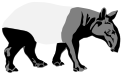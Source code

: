 <?xml version="1.0"?>
<!DOCTYPE ipe SYSTEM "ipe.dtd">
<ipe version="70212" creator="Ipe 7.2.13">
<info created="D:20200505092631" modified="D:20200505092631"/>
<ipestyle>
<opacity name="10%" value="0.1"/>
<opacity name="30%" value="0.3"/>
<opacity name="50%" value="0.5"/>
<opacity name="20%" value="0.2"/>
<opacity name="40%" value="0.4"/>
<opacity name="60%" value="0.6"/>
<opacity name="70%" value="0.7"/>
<opacity name="80%" value="0.8"/>
<opacity name="90%" value="0.9"/>
<layout paper="42 25" origin="0 0" frame="42 25" crop="no"/>
<pathstyle cap="0" join="0" fillrule="wind"/>
</ipestyle>
<page>
<layer name="alpha"/>
<view layers="alpha" active="alpha"/>
<group layer="alpha" matrix="1 0 0 -1 0 25.487">
<group matrix="1 0 0 1 -40.7207 -71.0356">
<group matrix="-0.14296 0 0 0.14296 43.2791 44.2441">
<path fill="0.949">
-172.534 200.798 m
-172.534 200.798
-167.063 199.733
-156.907 199.199 c
-146.75 198.664
-132.852 197.863
-121.093 194.655 c
-109.333 191.448
-95.4347 188.775
-88.753 188.241 c
-82.0712 187.706
-66.8369 187.706
-64.1642 187.439 c
-61.4915 187.172
-52.6716 188.508
-45.9899 190.913 c
-39.3081 193.319
-18.4611 204.01
-13.9175 208.553 c
-9.37394 213.097
10.9385 234.746
10.9385 234.746 c
10.9385 234.746
17.8876 244.1
17.8876 253.455 c
17.8876 262.809
-1.5376 290.904
-1.5376 290.904 c
-71.1132 289.536 l
-71.1132 289.536
-88.2184 294.347
-93.5638 294.614 c
-98.9092 294.881
-141.672 288.2
-141.672 288.2 c
h
</path>
<path fill="0.4">
-34.3366 297.452 m
-34.2284 299.908
-37.6824 311.798
-38.4628 314.008 c
-39.6701 317.426
-40.3402 318.434
-43.4738 321.548 c
-45.6013 323.663
-47.4263 325.927
-51.1108 331.025 c
-58.4298 341.15
-60.1132 344.007
-60.7283 347.345 c
-60.9689 348.651
-61.2745 349.415
-61.7836 349.984 c
-62.4986 350.783
-62.506 350.785
-65.1004 350.719 c
-66.5305 350.682
-68.1703 350.623
-68.7444 350.586 c
-69.6657 350.528
-69.806 350.598
-69.9389 351.182 c
-70.0438 351.642
-70.4906 352.044
-71.4086 352.505 c
-72.6757 353.14
-72.9206 353.166
-77.6225 353.157 c
-81.4021 353.15
-82.9091 353.044
-84.2371 352.691 c
-86.2561 352.153
-88.7752 350.902
-90.0009 349.827 c
-90.5349 349.359
-91.1688 349.065
-91.6447 349.065 c
-92.8731 349.065
-95.2699 348.046
-96.2778 347.096 c
-97.2318 346.196
-97.4545 345.269
-96.9454 344.318 c
-96.5888 343.652
-94.4705 342.334
-90.7291 340.45 c
-88.1079 339.131
-87.5281 338.733
-87.4528 338.201 c
-87.307 337.172
-86.9939 336.97
-84.2004 336.102 c
-78.8775 334.448
-74.2233 331.998
-72.3474 329.861 c
-71.4337 328.821
-68.5337 323.189
-67.1719 319.811 c
-65.6038 315.922
-65.1059 313.382
-65.2583 310.049 c
-65.365 307.717
-65.5529 306.667
-66.19 304.839 c
-67.1085 302.205
-68.6571 296.255
-69.2784 292.973 c
-69.5126 291.736
-69.878 290.204
-69.9459 289.886 c
-70.0475 289.41
-68.2827 287.721
-66.9695 286.594 c
-64.9897 284.894
-65.7021 286.514
-64.8976 283.845 c
-39.5598 290.815
-36.3037 294.441
-34.3366 297.452 c
h
-138.773 288.608 m
-138.773 288.608
-131.801 290.226
-127.832 290.654 c
-123.754 291.094
-120.477 291.567
-120.294 291.742 c
-120.109 291.919
-119.739 294.096
-119.43 296.812 c
-118.197 307.682
-117.114 314.303
-116.151 316.857 c
-115.809 317.764
-114.671 320.219
-113.621 322.313 c
-112.572 324.407
-111.178 327.427
-110.523 329.025 c
-109.373 331.834
-109.339 331.995
-109.513 333.849 c
-109.691 335.743
-109.681 335.785
-108.739 337.154 c
-107.589 338.826
-107.511 339.883
-108.446 341.155 c
-108.809 341.649
-109.434 342.582
-109.835 343.227 c
-111.265 345.531
-112.236 346.306
-114.267 346.767 c
-115.624 347.075
-116.261 347.367
-116.648 347.858 c
-116.94 348.227
-117.435 348.858
-117.749 349.26 c
-118.303 349.969
-118.394 349.99
-120.792 349.967 c
-122.855 349.947
-123.673 349.801
-125.744 349.084 c
-128.226 348.224 l
-129.897 348.644 l
-132.016 349.176
-132.794 348.925
-133.397 347.512 c
-133.833 346.491 l
-136.278 346.331 l
-139.046 346.149
-139.8 345.821
-139.8 344.797 c
-139.8 343.291
-134.68 338.754
-132.976 338.749 c
-132.134 338.747
-132.062 338.657
-130.793 336.034 c
-128.688 331.682
-128.665 331.199
-130.26 324.799 c
-131.155 321.209
-132.102 318.515
-132.976 317.076 c
-133.293 316.553
-135.445 314.185
-137.757 311.815 c
-141.432 308.047
-147.601 303.066
-147.601 303.066 c
h
</path>
<path fill="0.501">
-6.34883 365.085 m
-7.42069 364.738
-9.02803 364
-9.92071 363.445 c
-11.7293 362.32
-11.8324 362.309
-17.1184 362.692 c
-20.4258 362.931
-22.2101 362.553
-23.312 361.38 c
-24.1443 360.494
-23.9343 359.953
-21.6662 357.141 c
-20.3091 355.458
-19.1832 354.384
-17.8276 353.48 c
-16.1141 352.337
-15.9093 352.11
-15.9093 351.356 c
-15.9093 350.299
-15.5056 349.699
-13.1259 347.219 c
-10.4786 344.46
-9.9722 343.406
-10.0121 340.736 c
-10.0905 335.498
-12.5557 327.912
-15.6869 323.274 c
-17.2702 320.929
-26.5544 309.589
-28.8739 307.168 c
-30.1108 305.876
-31.7777 304.318
-32.5781 303.704 c
-34.4416 302.275
-39.2037 299.252
-39.3538 299.402 c
-48.386 291.815
-67.6792 287.171
-67.6792 287.171 c
-67.6792 287.171
-65.3723 285.462
-64.5678 282.793 c
-63.2693 278.485
-60.0689 273.207
-56.431 269.373 c
-52.6326 265.37
-48.828 262.809
-44.2198 261.154 c
-41.0995 260.033
-39.2687 259.604
-33.2395 258.578 c
-30.6202 258.133
-24.3694 257.005
-19.3489 256.072 c
7.27631 251.122
10.2076 250.875
16.2079 253.076 c
17.8959 253.703 l
17.6168 256.843 l
17.3546 262.468
15.8155 267.168
12.3085 273.053 c
10.2945 276.433
5.07728 284.295
1.77112 288.932 c
0.411902 290.839 l
1.1506 292.485 l
1.56932 293.418
1.97549 294.916
2.08833 295.944 c
2.35072 298.335
3.00305 299.278
6.13585 301.798 c
9.95722 304.871
11.4258 306.851
12.2601 310.054 c
12.7689 312.007
12.7799 316.144
12.2821 318.247 c
11.7847 320.348
10.3365 324.497
8.9577 327.772 c
7.71497 330.723
7.56998 331.996
8.16553 334.723 c
8.486 336.19
8.47295 336.733
8.05277 339.412 c
7.79144 341.078
7.65843 342.772
7.75717 343.177 c
7.85597 343.581
8.41525 344.956
9.00008 346.232 c
10.4677 349.435
10.4616 350.577
8.95938 353.838 c
7.84426 356.259
7.83188 356.318
7.98534 358.493 c
8.13623 360.63
8.1207 360.711
7.45715 361.233 c
7.08112 361.529
6.39575 361.771
5.93405 361.771 c
5.2415 361.771
4.94967 361.976
4.26606 362.946 c
3.17908 364.488
2.23581 364.939
-0.813268 365.371 c
-4.05461 365.83
-4.04487 365.831
-6.34881 365.085 c
h
-171.617 362.696 m
-173.133 362.05
-173.282 362.035
-174.924 362.357 c
-175.87 362.543
-178.311 362.695
-180.348 362.696 c
-183.736 362.697
-184.165 362.642
-185.375 362.052 c
-186.103 361.698
-187.364 360.721
-188.178 359.882 c
-189.523 358.496
-189.802 358.332
-191.221 358.098 c
-192.08 357.957
-193.736 357.505
-194.9 357.094 c
-196.831 356.412
-197.024 356.28
-197.104 355.58 c
-197.178 354.935
-196.934 354.569
-195.565 353.266 c
-194.67 352.414
-193.41 351.408
-192.765 351.031 c
-192.029 350.599
-191.593 350.156
-191.593 349.839 c
-191.593 348.968
-190.706 348.393
-188.029 347.526 c
-182.567 345.758
-180.797 344.163
-177.594 338.12 c
-172.629 328.754
-172.512 327.506
-175.183 312.328 c
-177.495 299.183
-177.651 297.146
-176.908 289.843 c
-176.663 287.435
-176.612 285.878
-176.767 285.587 c
-177.243 284.698
-179.165 283.192
-181.007 282.265 c
-182.032 281.749
-183.672 280.835
-184.652 280.234 c
-187.325 278.595
-187.952 278.403
-191.934 278.004 c
-193.949 277.803
-196.274 277.446
-197.101 277.213 c
-198.458 276.83
-205.085 274.168
-207.938 272.86 c
-208.984 272.381
-209.144 272.372
-210.03 272.742 c
-210.558 272.962
-212.191 273.908
-213.66 274.843 c
-217.512 277.296
-219.366 278.077
-224.069 279.228 c
-230.872 280.894
-235.219 282.626
-239.33 285.31 c
-242.395 287.311
-243.861 288.939
-246.352 293.111 c
-250.112 299.409
-251.989 301.49
-254.85 302.533 c
-255.711 302.847
-256.416 303.152
-256.416 303.21 c
-256.416 303.267
-256.243 303.728
-256.032 304.233 c
-255.497 305.514
-255.111 307.787
-255.28 308.663 c
-255.468 309.639
-257.501 311.868
-259.009 312.752 c
-260.138 313.413
-260.501 313.472
-264.469 313.636 c
-268.213 313.791
-268.921 313.895
-270.418 314.508 c
-271.353 314.891
-272.394 315.204
-272.733 315.204 c
-274.1 315.204
-274.959 313.325
-275.47 309.215 c
-275.797 306.583
-275.83 306.481
-276.961 304.616 c
-278.582 301.942
-279.648 296.255
-280.256 287.026 c
-280.895 277.336
-279.886 270.311
-277.042 264.648 c
-276.488 263.545
-275.899 261.897
-275.734 260.986 c
-275.096 257.467
-273.754 254.095
-271.94 251.45 c
-271.495 250.801
-270.071 249.134
-268.775 247.746 c
-267.48 246.358
-265.7 244.15
-264.821 242.841 c
-263.294 240.567
-259.855 233.985
-259.855 233.337 c
-259.855 233.168
-260.518 232.704
-261.328 232.307 c
-264.569 230.717
-266.812 227.791
-269.617 221.49 c
-271.641 216.944
-274.407 209.892
-274.407 209.276 c
-274.407 208.569
-273.923 208.525
-271.025 208.973 c
-265.565 209.818
-260.476 211.163
-258.003 212.417 c
-256.551 213.154
-252.429 215.839
-249.986 217.64 c
-248.186 218.966 l
-246.69 218.327 l
-245.194 217.689 l
-245.182 212.273 l
-245.172 207.275
-245.126 206.761
-244.592 205.605 c
-243.41 203.046
-241.318 201.169
-239.647 201.169 c
-237.989 201.169
-234.838 203.446
-233.309 205.749 c
-232.801 206.514
-231.964 208.351
-231.449 209.83 c
-230.322 213.07
-229.845 214.033
-229.196 214.38 c
-228.654 214.67
-226.268 213.891
-215.141 209.788 c
-204.328 205.801
-200.442 204.74
-192.783 203.681 c
-191.037 203.44
-187.287 202.769
-184.449 202.19 c
-173.927 200.045
-173.735 200.032
-167.837 201.042 c
-161.023 202.209
-157.573 203.439
-155.613 205.398 c
-154.692 206.32
-154.543 206.687
-153.778 209.943 c
-152.759 214.283
-152.289 215.301
-149.531 219.16 c
-146.056 224.024
-145.294 225.754
-143.414 233.051 c
-142.615 236.152
-141.782 238.737
-141.239 239.798 c
-140.755 240.744
-139.171 243.839
-137.718 246.677 c
-134.711 252.553
-134.032 254.411
-133.646 257.815 c
-133.445 259.589
-133.111 260.836
-132.386 262.515 c
-131.4 264.801 l
-131.401 272.209 l
-131.402 280.752
-133.659 285.806
-133.659 285.806 c
-134.852 288.689 l
-143.696 302.632 l
-144.241 303.765 l
-144.241 303.765
-145.3 306.182
-146.212 307.928 c
-147.832 311.028
-147.876 311.165
-148.06 313.749 c
-148.358 317.931
-149.162 321.137
-150.651 324.075 c
-151.018 324.8
-153.012 327.952
-155.081 331.08 c
-158.722 336.584
-160.277 339.287
-161.087 341.52 c
-161.397 342.375
-161.472 344.225
-161.461 350.791 c
-161.454 355.302
-161.533 359.469
-161.637 360.051 c
-161.817 361.056
-161.933 361.163
-163.931 362.168 c
-165.745 363.08
-166.309 363.236
-168.032 363.299 c
-169.69 363.36
-170.299 363.258
-171.617 362.696 c
h
</path>
<path fill="0">
-6.13028 364.308 m
-7.10919 363.998
-7.78393 363.635
-7.78393 363.418 c
-7.78393 363.217
-7.19155 362.404
-6.46757 361.612 c
-5.082 360.096
-1.99506 358.244
-0.866083 358.251 c
-0.0438628 358.256
0.192917 358.445
0.956737 359.703 c
1.31036 360.285
2.0029 361.208
2.49574 361.754 c
3.25195 362.592
3.33865 362.811
3.05124 363.158 c
2.45709 363.873
1.72096 364.123
-0.881273 364.492 c
-4.06693 364.944
-4.13236 364.941
-6.13028 364.308 c
h
-170.833 362.186 m
-171.234 362.033
-171.561 361.799
-171.561 361.666 c
-171.561 361.249
-169.654 359.291
-168.837 358.868 c
-168.064 358.468
-163.36 357.189
-162.664 357.189 c
-162.266 357.189
-162.18 358.373
-162.472 359.834 c
-162.621 360.578
-162.878 360.804
-164.391 361.517 c
-165.787 362.175
-166.535 362.353
-168.121 362.403 c
-169.213 362.437
-170.433 362.34
-170.833 362.186 c
h
-11.6204 361.77 m
-12.5099 361.447
-13.0803 361.437
-15.1958 361.704 c
-19.3292 362.225
-22.1953 361.813
-22.9557 360.588 c
-23.479 359.745
-18.1788 353.75
-16.9102 353.75 c
-16.3611 353.75
-13.5582 356.642
-12.7761 358.015 c
-12.2109 359.008
-11.8371 359.328
-10.7917 359.713 c
-9.05192 360.353
-8.97506 360.456
-9.53171 361.399 c
-10.0678 362.306
-10.1193 362.315
-11.6204 361.77 c
h
-176.253 360.298 m
-176.394 359.679
-176.469 358.238
-176.421 357.095 c
-176.31 354.497
-175.789 353.577
-173.715 352.317 c
-172.879 351.809
-171.975 351.15
-171.705 350.852 c
-170.949 350.016
-170.767 350.189
-170.767 351.746 c
-170.767 352.982
-170.67 353.258
-170.07 353.73 c
-169.137 354.465
-167.522 354.465
-166.838 353.731 c
-166.105 352.944
-166.005 352.119
-166.005 346.886 c
-166.005 342.062
-165.729 339.661
-165.016 338.282 c
-164.79 337.846
-163.899 336.653
-163.036 335.631 c
-160.766 332.945
-159.56 330.274
-158.733 326.108 c
-157.954 322.181
-157.345 320.703
-155.525 318.324 c
-153.22 315.312
-153.323 315.6
-153.481 312.63 c
-153.593 310.517
-153.509 309.452
-153.079 307.518 c
-152.386 304.396
-143.1 289.816
-142.663 289.264 c
-142.389 288.918
-145.545 291.939
-133.423 290.652 c
-125.201 289.779
-121.449 291.378
-121.389 291.432 c
-121.329 291.487
-119.869 298.182
-119.531 300.765 c
-118.591 307.939
-117.637 313.289
-116.925 315.382 c
-116.571 316.424
-115.135 319.618
-113.735 322.482 c
-110.169 329.77
-109.886 330.581
-110.08 332.932 c
-110.234 334.792
-110.218 334.86
-109.282 336.214 c
-108.756 336.975
-108.326 337.911
-108.326 338.295 c
-108.326 338.697
-108.802 339.647
-109.45 340.537 c
-110.069 341.387
-110.901 342.564
-111.3 343.153 c
-111.698 343.742
-112.187 344.224
-112.385 344.224 c
-112.583 344.224
-113.109 343.638
-113.555 342.921 c
-114.486 341.422
-116.131 340.132
-118.777 338.825 c
-122.257 337.105
-123.18 337.318
-125.432 340.363 c
-126.744 342.137
-127.376 342.528
-127.376 341.565 c
-127.376 340.737
-128.1 339.513
-129.436 338.085 c
-130.646 336.792 l
-129.516 334.553 l
-128.866 333.266
-128.266 331.612
-128.103 330.663 c
-127.835 329.098
-127.886 328.745
-129.075 323.984 c
-130.968 316.397
-131.419 315.574
-136.584 310.271 c
-140.158 306.601
-140.935 305.656
-141.645 304.112 c
-142.848 301.495
-142.843 301.502
-143.565 301.415 c
-144.351 301.319
-144.599 301.608
-145.22 303.346 c
-145.48 304.074
-146.41 306.038
-147.288 307.712 c
-148.883 310.755 l
-149.096 313.93 l
-149.329 317.383
-149.955 320.203
-151.026 322.622 c
-151.403 323.473
-153.39 326.724
-155.442 329.845 c
-159.181 335.534
-161.106 338.858
-161.936 341.06 c
-162.312 342.058
-162.372 343.162
-162.321 348.228 c
-162.261 354.217 l
-164.255 354.66 l
-166.435 355.145
-170.927 357.216
-172.289 358.363 c
-172.98 358.946
-173.149 359.285
-173.149 360.09 c
-173.149 361
-173.224 361.107
-173.975 361.257 c
-175.736 361.609
-175.977 361.508
-176.253 360.298 c
h
6.68436 360.457 m
6.43854 360.211
6.48987 356.657
6.74876 355.998 c
6.8841 355.654
7.00448 356.301
7.09335 357.851 c
7.22207 360.095
7.10035 360.872
6.68436 360.457 c
h
-8.1808 358.338 m
-9.18212 357.811
-15.1923 351.67
-15.1923 351.173 c
-15.1923 350.485
-14.5929 349.654
-12.568 347.532 c
-9.91467 344.751
-9.26758 343.407
-9.30195 340.749 c
-9.37305 335.247
-12.1282 326.943
-15.3889 322.404 c
-18.0452 318.705
-26.499 308.549
-29.07 305.967 c
-32.852 302.169
-39.2686 297.825
-40.4354 298.273 c
-40.8099 298.417
-40.7941 298.587
-40.2912 299.832 c
-38.173 305.075
-37.6898 308.897
-38.7393 312.108 c
-39.8216 315.419
-41.0002 317.328
-43.1495 319.252 c
-45.4272 321.29
-46.8753 323.099
-52.7279 331.217 c
-59.0128 339.934
-60.6612 342.833
-61.2468 346.195 c
-61.6304 348.398
-62.2665 348.987
-64.2631 348.987 c
-65.6376 348.987 l
-65.3755 347.541 l
-65.095 345.994
-65.1316 345.905
-67.0983 343.388 c
-67.4798 342.899
-67.5976 342.479
-67.4821 342.019 c
-67.3054 341.315
-66.5487 340.969
-64.4926 340.651 c
-63.0815 340.434
-60.7049 339.014
-60.1801 338.075 c
-59.6713 337.165
-59.9544 336.642
-61.3874 335.844 c
-62.6517 335.14
-63.0818 334.769
-63.0818 334.383 c
-63.0818 333.825
-61.0653 332.172
-59.1652 331.173 c
-58.1179 330.623
-57.261 330.069
-57.261 329.942 c
-57.261 329.376
-58.7145 328.591
-59.6189 328.667 c
-60.4526 328.738
-60.7039 328.967
-62.0247 330.863 c
-62.8358 332.027
-63.9027 333.218
-64.3955 333.509 c
-66.7608 334.906
-68.1031 336.883
-68.1075 338.977 c
-68.1082 339.366
-68.1831 339.876
-68.2736 340.112 c
-68.4684 340.62
-72.4646 342.637
-73.2756 342.637 c
-73.9199 342.637
-74.7275 341.839
-75.3705 340.568 c
-75.7437 339.83
-75.8786 339.742
-76.2133 340.02 c
-76.535 340.287
-76.5767 340.726
-76.4295 342.296 c
-76.2472 344.242 l
-77.6489 343.373 l
-79.0233 342.522
-79.1087 342.505
-82.0233 342.525 c
-84.996 342.545 l
-85.1752 341.334 l
-85.2738 340.668
-85.5916 339.569
-85.8815 338.892 c
-86.785 336.781
-86.6559 336.619
-83.1902 335.508 c
-77.5838 333.71
-73.192 331.254
-71.1667 328.782 c
-70.1634 327.558
-67.1338 321.42
-65.7944 317.898 c
-63.8882 312.886
-63.6274 308.023
-65.0495 304.008 c
-66.3451 300.35
-68.6381 290.963
-68.6381 289.318 c
-68.6381 288.872
-68.1882 288.387
-66.959 287.51 c
-64.9751 286.095
-64.6581 285.645
-64.0396 283.37 c
-62.3213 277.05
-57.2104 269.777
-51.6086 265.68 c
-46.6169 262.029
-43.2208 260.772
-33.9777 259.155 c
-30.9945 258.633
-23.0953 257.2
-16.424 255.971 c
2.22349 252.536
8.64971 251.719
11.7952 252.385 c
14.1049 252.873
16.7806 253.773
16.8939 254.099 c
17.1355 254.795
16.515 260.187
15.9265 262.507 c
15.0956 265.783
14.0211 268.324
11.9031 272.024 c
9.97443 275.393
4.71165 283.374
1.62884 287.604 c
-0.586393 290.643
-0.559143 290.51
0.519307 293.028 c
0.910467 293.941
1.20201 295.127
1.20563 295.82 c
1.21593 297.788
2.28008 299.551
4.60185 301.448 c
8.22342 304.406
9.33512 305.57
10.2873 307.396 c
11.5643 309.846
11.8921 311.575
11.7335 315.024 c
11.5825 318.306
10.8986 320.731
8.42177 326.762 c
6.80639 330.696
6.65896 331.726
7.29505 334.639 c
7.61551 336.106
7.60247 336.649
7.18228 339.328 c
6.92095 340.994
6.7889 342.689
6.88881 343.093 c
6.98871 343.497
7.55352 344.899
8.14388 346.209 c
9.53739 349.3
9.58528 350.546
8.40738 353.061 c
7.51415 354.969
7.12222 355.283
7.56643 353.734 c
7.99302 352.246
7.88517 349.739
7.36172 348.975 c
7.10801 348.605
5.86003 347.31
4.58839 346.097 c
3.04115 344.622
2.04465 343.419
1.57592 342.461 c
0.907607 341.095
0.881467 340.884
1.00585 337.865 c
1.07755 336.124
1.04475 334.699
0.933047 334.699 c
0.821307 334.699
0.451397 335.265
0.110987 335.956 c
-0.462153 337.12
-0.506793 337.526
-0.492693 341.446 c
-0.477893 345.563
-0.454693 345.735
0.346937 347.686 c
1.52759 350.559
1.5967 351.206
0.946807 353.3 c
0.639567 354.29
0.246077 355.141
0.0724071 355.19 c
-0.101263 355.24
-0.928723 355.421
-1.76642 355.593 c
-2.97435 355.84
-3.65197 356.202
-5.04122 357.341 c
-6.00464 358.13
-6.92661 358.772
-7.09002 358.766 c
-7.2534 358.76
-7.74428 358.567
-8.18084 358.338 c
h
4.37386 324.388 m
5.11596 323.991
5.21587 323.037
4.76465 320.659 c
4.30258 318.223
4.39799 317.482
5.31411 316.394 c
6.13765 315.415
6.38181 313.646
6.05587 311.02 c
5.91133 309.855
5.84569 308.806
5.91001 308.687 c
6.14752 308.249
6.98683 309.372
7.80844 311.227 c
8.98081 313.875
8.98555 313.882
9.76858 314.327 c
11.4342 315.272
11.8694 313.233
10.7727 309.622 c
10.3104 308.1
9.99292 307.583
8.88109 306.543 c
7.15402 304.928
4.98349 303.931
2.9317 303.811 c
0.560367 303.671
0.317667 303.582
-1.19996 302.286 c
-2.81381 300.909
-4.01065 300.479
-5.13939 300.873 c
-6.77415 301.443
-6.39328 302.56
-3.03246 307.052 c
-0.872933 309.939
-0.663753 310.484
-1.18837 311.862 c
-1.93809 313.831
-2.81738 318.08
-2.84826 319.883 c
-2.90866 323.409
-1.69761 324.643
1.8246 324.644 c
2.96197 324.645
4.10912 324.529
4.37386 324.388 c
h
-189.299 356.098 m
-189.471 355.461
-189.757 354.047
-189.934 352.956 c
-190.111 351.864
-190.414 350.719
-190.607 350.411 c
-191.202 349.464
-190.766 349.066
-188.314 348.318 c
-184.038 347.014
-181.306 345.243
-179.375 342.522 c
-178.091 340.714
-174.394 333.467
-173.641 331.281 c
-173.369 330.493
-173.009 328.815
-172.841 327.552 c
-172.482 324.86
-172.843 321.371
-174.349 312.949 c
-176.746 299.551
-176.941 297.123
-176.205 289.895 c
-175.856 286.464
-175.854 285.875
-176.188 285.229 c
-176.8 284.045
-178.705 282.544
-181.379 281.138 c
-182.746 280.42
-184.459 279.462
-185.187 279.01 c
-187.306 277.694
-187.84 277.545
-191.775 277.168 c
-196.786 276.688
-197.402 276.493
-207.28 272.255 c
-209.517 271.295
-209.811 271.371
-213.886 273.962 c
-218.017 276.589
-219.678 277.299
-224.178 278.361 c
-230.761 279.914
-235.494 281.803
-239.744 284.573 c
-242.888 286.622
-244.691 288.546
-246.695 291.99 c
-250.865 299.157
-252.969 301.335
-256.481 302.124 c
-257.498 302.352
-257.627 302.312
-258.484 301.505 c
-259.621 300.432
-260.196 299.096
-260.196 297.526 c
-260.196 296.053
-259.777 295.005
-258.341 292.89 c
-257.735 291.999
-256.888 290.415
-256.457 289.37 c
-255.614 287.327
-254.537 286.014
-253.169 285.365 c
-252.187 284.899
-250.258 284.822
-250 285.238 c
-249.905 285.392
-250.13 285.958
-250.499 286.495 c
-250.869 287.032
-251.296 287.805
-251.449 288.213 c
-251.602 288.621
-252.08 289.395
-252.51 289.933 c
-253.425 291.075
-253.958 292.943
-254.415 296.608 c
-254.811 299.779
-254.667 300.09
-253.143 299.343 c
-251.428 298.503
-250.591 296.811
-248.905 290.779 c
-247.595 286.089
-247.622 286.141
-245.052 283.409 c
-242.154 280.328
-241.644 279.455
-240.649 275.869 c
-240.211 274.29
-239.697 272.766
-239.507 272.482 c
-239.192 272.01
-238.763 271.956
-234.532 271.859 c
-231.985 271.801
-228.116 271.646
-225.933 271.516 c
-221.535 271.253
-220.26 270.872
-215.428 268.378 c
-211.631 266.419
-209.434 264.737
-208.799 263.303 c
-207.703 260.827
-208.831 257.679
-213.224 250.946 c
-216.419 246.049
-218.406 243.588
-219.845 242.744 c
-222.286 241.314
-223.692 242.23
-223.672 245.24 c
-223.666 246.202
-223.559 247.518
-223.435 248.163 c
-222.866 251.108
-224.168 250.752
-229.879 246.403 c
-231.758 244.971
-233.527 243.49
-233.81 243.11 c
-234.601 242.051
-234.7 240.286
-234.039 238.992 c
-233.175 237.298
-232.49 236.917
-229.639 236.539 c
-226.645 236.143
-224.037 236.083
-222.274 236.37 c
-220.574 236.647
-219.297 237.826
-217.545 240.739 c
-216.68 242.176
-215.18 244.053
-213.495 245.806 c
-211.056 248.343
-208.976 251.201
-205.06 257.394 c
-204.039 259.009
-203.576 258.568
-203.576 255.983 c
-203.576 251.786
-206.562 244.656
-209.847 241.01 c
-210.399 240.396
-211.633 239.392
-212.589 238.779 c
-215.285 237.048
-216.575 234.593
-217.461 229.515 c
-217.762 227.791
-217.789 227.111
-217.567 226.843 c
-216.816 225.939
-211.731 226.832
-208.834 228.376 c
-206.841 229.438
-205.304 231.138
-203.396 234.389 c
-202.574 235.79
-201.27 237.793
-200.498 238.84 c
-198.734 241.234
-195.691 244.477
-195.209 244.477 c
-194.141 244.477
-195.223 242.291
-199.858 235.086 c
-202.922 230.322
-204.105 228.006
-204.105 226.769 c
-204.105 225.459
-203.61 225.052
-202.24 225.236 c
-200.967 225.407
-200.637 225.658
-199.288 227.484 c
-197.487 229.922
-197.453 228.839
-199.202 224.766 c
-200.532 221.668
-200.479 220.803
-198.798 218.179 c
-197.905 216.786
-197.372 216.179
-197.195 216.355 c
-196.738 216.812
-196.22 219.287
-195.378 225.03 c
-194.93 228.086
-194.275 232.312
-193.921 234.422 c
-193.568 236.532
-193.15 239.569
-192.991 241.169 c
-192.617 244.965
-192.345 245.912
-191.304 247.047 c
-190.196 248.257
-188.851 248.33
-187.059 247.28 c
-184.783 245.947
-184.545 244.22
-186.126 240.515 c
-186.888 238.728
-186.953 238.37
-186.799 236.81 c
-186.288 231.664
-186.288 231.684
-187.006 228.894 c
-187.896 225.442
-187.885 224.258
-186.944 221.899 c
-186.528 220.856
-185.513 217.889
-184.687 215.306 c
-183.309 210.991
-182.668 209.683
-182.677 211.205 c
-182.679 211.533
-182.849 214.014
-183.055 216.719 c
-183.457 222.013
-183.353 223.828
-182.436 227.465 c
-181.568 230.907
-181.124 233.351
-180.688 237.08 c
-180.459 239.038
-180.091 241.354
-179.87 242.228 c
-179.257 244.647
-177.6 247.765
-175.372 250.694 c
-172.422 254.571
-171.006 256.739
-169.58 259.558 c
-168.422 261.847
-167.993 262.379
-164.784 265.511 c
-160.432 269.758
-160.199 270.205
-159.909 274.888 c
-159.734 277.716
-159.562 278.605
-158.756 280.857 c
-157.026 285.687
-157.299 287.235
-162.304 300.965 c
-164.684 307.493
-164.961 308.459
-165.486 312.065 c
-165.655 313.222
-166.505 316.973
-167.375 320.399 c
-168.505 324.852
-168.941 327.044
-168.904 328.084 c
-168.832 330.11
-168.823 330.078
-169.717 331.096 c
-170.688 332.202
-172.19 334.897
-173.834 338.483 c
-174.898 340.806
-175.032 341.29
-174.867 342.225 c
-174.518 344.195
-174.619 344.575
-175.97 346.357 c
-176.954 347.657
-179.147 351.221
-180.138 353.133 c
-180.15 353.157
-181.169 353.315
-182.401 353.484 c
-185.347 353.887
-186.252 354.299
-187.743 355.912 c
-188.985 357.256 l
h
-196.432 355.239 m
-196.432 354.751
-192.641 351.368
-192.094 351.368 c
-191.609 351.368
-192.024 352.721
-192.662 353.219 c
-194.017 354.277
-196.432 355.571
-196.432 355.239 c
h
-82.7933 350.981 m
-84.8017 350.614
-86.6298 349.945
-86.6298 349.578 c
-86.6298 348.575
-85.7227 346.561
-85.0574 346.087 c
-83.9264 345.282
-81.7749 344.945
-80.0505 345.303 c
-78.2561 345.675
-76.6041 347.215
-75.9555 349.118 c
-75.1753 351.408
-75.1382 351.372
-78.2292 351.344 c
-79.7208 351.331
-81.7747 351.168
-82.7933 350.981 c
h
-71.0281 347.461 m
-71.3575 346.84
-71.5797 346.298
-71.5217 346.257 c
-71.4637 346.215
-70.7176 346.042
-69.8636 345.872 c
-68.7808 345.656
-68.1565 345.645
-67.8004 345.835 c
-67.1787 346.168
-66.7078 347.316
-66.8921 348.051 c
-67.0108 348.524
-67.2373 348.59
-68.7282 348.59 c
-70.429 348.59 l
h
-122.846 347.895 m
-123.629 347.765
-124.787 347.429
-125.42 347.15 c
-126.571 346.64 l
-126.171 345.507 l
-125.151 342.616
-123.412 340.66
-121.874 340.673 c
-120.753 340.682
-116.19 342.629
-115.274 343.49 c
-114.651 344.075
-114.461 345.018
-114.966 345.018 c
-115.716 345.018
-117.038 345.921
-117.334 346.635 c
-117.972 348.177
-119.308 348.483
-122.846 347.895 c
h
-89.9371 347.506 m
-90.3736 347.315
-91.088 347.152
-91.5246 347.144 c
-92.3876 347.128
-94.9455 346.031
-95.6909 345.356 c
-95.946 345.125
-96.1548 344.594
-96.1548 344.177 c
-96.1548 343.534
-95.9013 343.256
-94.5011 342.366 c
-93.5916 341.788
-91.8489 340.818
-90.6285 340.21 c
-88.5687 339.185
-88.3853 339.139
-88.0729 339.566 c
-87.728 340.038
-87.1589 342.808
-87.1589 344.016 c
-87.1589 344.532
-88.6311 347.446
-89.0673 347.793 c
-89.1091 347.826
-89.5005 347.697
-89.9371 347.506 c
h
-131.799 346.863 m
-132.132 346.73
-132.457 346.308
-132.549 345.89 c
-132.638 345.483
-132.757 345.002
-132.813 344.82 c
-132.88 344.604
-133.493 344.482
-134.577 344.469 c
-137.192 344.439
-138.601 344.158
-138.699 343.647 c
-138.878 342.715
-134.003 338.412
-132.761 338.406 c
-132.071 338.403
-130.781 339.817
-129.919 341.522 c
-128.53 344.265
-128.449 346.427
-129.722 346.73 c
-130.105 346.821
-130.597 346.941
-130.815 346.996 c
-131.033 347.051
-131.476 346.991
-131.799 346.863 c
h
-273.821 313.444 m
-274.024 312.958
-274.324 311.738
-274.487 310.732 c
-275.189 306.401
-275.316 305.942
-276.222 304.474 c
-277.872 301.799
-278.897 296.42
-279.54 287.074 c
-280.214 277.272
-279.049 269.477
-276.123 264.22 c
-275.685 263.433
-275.182 261.892
-274.922 260.542 c
-273.995 255.738
-272.283 252.446
-268.736 248.647 c
-267.478 247.299
-265.922 245.482
-265.279 244.609 c
-262.255 240.501
-258.676 233.434
-259.161 232.528 c
-259.304 232.26
-259.625 232.04
-259.875 232.039 c
-260.769 232.034
-263.062 230.454
-264.554 228.815 c
-265.688 227.57
-266.531 226.207
-267.879 223.442 c
-269.667 219.773
-273.828 209.601
-273.624 209.397 c
-273.566 209.339
-272.693 209.455
-271.686 209.655 c
-270.224 209.945
-270.051 210.025
-270.83 210.05 c
-271.367 210.067
-271.883 210.204
-271.976 210.355 c
-272.07 210.506
-271.064 211.715
-269.741 213.043 c
-268.419 214.371
-267.379 215.499
-267.43 215.55 c
-267.481 215.602
-267.971 215.457
-268.519 215.228 c
-269.066 214.999
-269.575 214.873
-269.649 214.947 c
-270.091 215.39
-264.614 219.467
-261.912 220.706 c
-257.778 222.602
-257.408 222.79
-256.492 223.464 c
-255.726 224.029
-255.384 224.118
-254.508 223.982 c
-253.138 223.77
-250.616 222.591
-248.905 221.362 c
-247.772 220.548
-245.023 219.341
-244.302 219.341 c
-244.076 219.341
-242.205 224.795
-242.205 225.453 c
-242.205 226.014
-244.23 226.656
-247.178 227.03 c
-250.486 227.45
-250.786 227.639
-250.885 229.373 c
-250.936 230.26
-250.763 231.458
-250.422 232.581 c
-250.123 233.566
-249.878 234.75
-249.878 235.211 c
-249.878 236.413
-250.962 237.366
-253.317 238.233 c
-258.539 240.155
-260.496 241.597
-261.383 244.177 c
-261.615 244.851
-262.096 247.273
-262.45 249.56 c
-262.805 251.846
-263.328 254.378
-263.612 255.187 c
-264.1 256.575
-265.205 258.245
-266.162 259.039 c
-266.752 259.529
-268.021 261.414
-268.248 262.137 c
-268.4 262.625
-268.334 262.733
-267.879 262.733 c
-266.699 262.733
-265.28 261.831
-263.098 259.696 c
-261.108 257.748
-259.663 256.828
-259.248 257.243 c
-259.176 257.315
-259.489 257.971
-259.943 258.701 c
-260.397 259.431
-260.833 260.513
-260.913 261.107 c
-261.048 262.118
-260.981 262.26
-259.833 263.375 c
-258.868 264.313
-258.609 264.749
-258.607 265.435 c
-258.607 265.913
-258.48 266.758
-258.326 267.313 c
-257.943 268.691
-258.1 268.954
-258.92 268.309 c
-259.729 267.673
-262.257 266.96
-262.859 267.199 c
-263.585 267.487
-264.551 268.383
-265.599 269.744 c
-266.618 271.067 l
-266.443 270.009 l
-265.758 265.879
-265.866 265.275
-267.416 264.579 c
-268.337 264.166
-268.592 264.139
-268.88 264.426 c
-269.073 264.617
-270.126 267.321
-271.221 270.434 c
-273.671 277.4
-273.838 278.739
-272.812 283.238 c
-272.446 284.839
-272.068 286.803
-271.97 287.604 c
-271.44 291.94
-269.989 295.716
-267.355 299.62 c
-264.905 303.251
-264.574 304.523
-265.335 307.381 c
-265.538 308.145
-265.64 308.77
-265.56 308.77 c
-265.48 308.77
-264.906 308.301
-264.285 307.728 c
-262.778 306.339
-261.788 306.176
-259.344 306.915 c
-256.148 307.88
-255.747 308.725
-257.617 310.553 c
-258.73 311.642
-260.695 312.722
-261.582 312.733 c
-262.004 312.738
-261.999 312.67
-261.516 311.879 c
-260.847 310.78
-260.851 310.186
-261.533 309.821 c
-262.394 309.36
-264.407 310.179
-266.138 311.693 c
-267.126 312.558
-267.878 313.006
-268.348 313.01 c
-268.739 313.013
-269.774 313.31
-270.647 313.67 c
-272.832 314.57
-273.367 314.532
-273.821 313.444 c
h
-263.041 287.207 m
-263.015 284.733
-263.091 281.961
-263.209 281.048 c
-263.425 279.387 l
-262.321 279.563 l
-261.233 279.737
-261.193 279.715
-259.542 278.023 c
-256.985 275.403
-256.422 274.027
-256.882 271.528 c
-257.09 270.402 l
-256.328 270.799 l
-255.308 271.331
-254.388 271.302
-252.623 270.681 c
-250.279 269.857
-248.685 268.663
-246.112 265.801 c
-243.194 262.555
-242.825 261.975
-242.585 260.248 c
-242.398 258.896 l
-241.537 260.748 l
-241.064 261.767
-240.3 262.944
-239.839 263.364 c
-238.644 264.453
-238.833 265.071
-240.656 266.04 c
-242.766 267.161
-243.149 267.584
-243.941 269.656 c
-244.707 271.659
-245.589 272.877
-246.668 273.422 c
-247.051 273.615
-248.453 273.84
-249.785 273.922 c
-253.994 274.183
-255.56 275.254
-258.721 280.035 c
-260.28 282.394
-261.148 284.582
-262.038 288.396 c
-262.36 289.777
-262.728 291.087
-262.856 291.306 c
-262.994 291.543
-263.068 289.885
-263.041 287.207 c
h
-252.854 266.533 m
-253.707 266.285
-253.348 265.717
-252.244 265.569 c
-250.785 265.373
-248.368 263.876
-247.56 262.667 c
-246.762 261.472
-246.313 261.38
-246.528 262.454 c
-247.056 265.096
-248.537 266.502
-250.896 266.603 c
-251.718 266.639
-252.6 266.607
-252.854 266.533 c
h
-252.808 263.282 m
-253.795 262.296
-253.843 261.118
-252.932 260.207 c
-252.022 259.297
-250.844 259.344
-249.857 260.331 c
-248.995 261.193
-248.897 261.868
-249.471 262.978 c
-250.161 264.313
-251.643 264.448
-252.808 263.282 c
h
-250.133 261.657 m
-249.763 260.966
-250.429 259.822
-251.201 259.822 c
-251.485 259.822
-251.907 260.112
-252.139 260.466 c
-252.724 261.358
-252.267 262.204
-251.201 262.204 c
-250.688 262.204
-250.326 262.018
-250.133 261.657 c
h
-256.222 261.344 m
-256.214 260.496
-255.349 258.733
-254.609 258.054 c
-253.789 257.302
-252.726 256.911
-251.514 256.916 c
-249.212 256.925
-248.641 257.68
-250.674 258.027 c
-252.143 258.278
-254.516 259.847
-255.213 261.027 c
-255.832 262.077
-256.23 262.202
-256.222 261.344 c
h
-256.357 243.688 m
-256.611 243.276
-255.995 242.318
-254.694 241.103 c
-253.543 240.028
-253.417 239.979
-251.834 239.979 c
-250.412 239.979
-250.154 239.904
-250.01 239.451 c
-249.541 237.973
-248.383 237.758
-247.074 238.907 c
-246.17 239.701
-244.897 240.096
-243.761 239.935 c
-242.999 239.828
-242.648 238.813
-242.194 235.415 c
-242.025 234.141
-241.779 233.099
-241.65 233.099 c
-241.52 233.099
-241.432 234.439
-241.453 236.076 c
-241.486 238.561
-241.394 239.329
-240.896 240.724 c
-240.568 241.643
-240.362 242.457
-240.438 242.534 c
-240.515 242.61
-242.228 242.543
-244.245 242.384 c
-248.575 242.044
-251.55 242.324
-253.994 243.302 c
-255.776 244.015
-256.12 244.071
-256.357 243.688 c
h
-220.906 233.705 m
-223.49 232.657
-224.046 232.641
-226.139 233.548 c
-227.654 234.204
-228.074 234.262
-231.409 234.276 c
-235.033 234.29 l
-236.039 233.329 l
-237.492 231.942
-238.079 231.705
-239.562 231.909 c
-240.711 232.067
-240.881 232.022
-241.24 231.468 c
-241.781 230.632
-241.789 226.114
-241.249 225.667 c
-240.534 225.073
-240.786 221.54
-241.84 217.409 c
-243.019 212.787
-243.306 209.119
-242.623 207.413 c
-241.94 205.705
-240.728 204.106
-239.838 203.737 c
-239.154 203.453
-238.932 203.469
-238.364 203.841 c
-237.219 204.592
-236.131 206.389
-235.478 208.608 c
-233.097 216.705
-233.094 216.721
-232.995 222.185 c
-232.921 226.304
-232.833 227.279
-232.537 227.279 c
-232.046 227.279
-231.665 225.756
-231.363 222.589 c
-231.131 220.154
-231.21 218.562
-231.781 214.116 c
-231.991 212.482
-231.663 212.3
-230.857 213.604 c
-230.559 214.086
-230.06 214.711
-229.749 214.993 c
-228.321 216.283
-226.703 221.017
-226.438 224.677 c
-226.339 226.035
-226.141 227.295
-225.997 227.477 c
-225.853 227.659
-225.284 227.808
-224.733 227.808 c
-223.839 227.808
-223.563 227.991
-222.186 229.494 c
-220.457 231.381
-218.558 234.026
-218.697 234.35 c
-218.748 234.467
-219.741 234.177
-220.905 233.705 c
h
</path>
</group>
</group>
</group>
</page>
</ipe>
